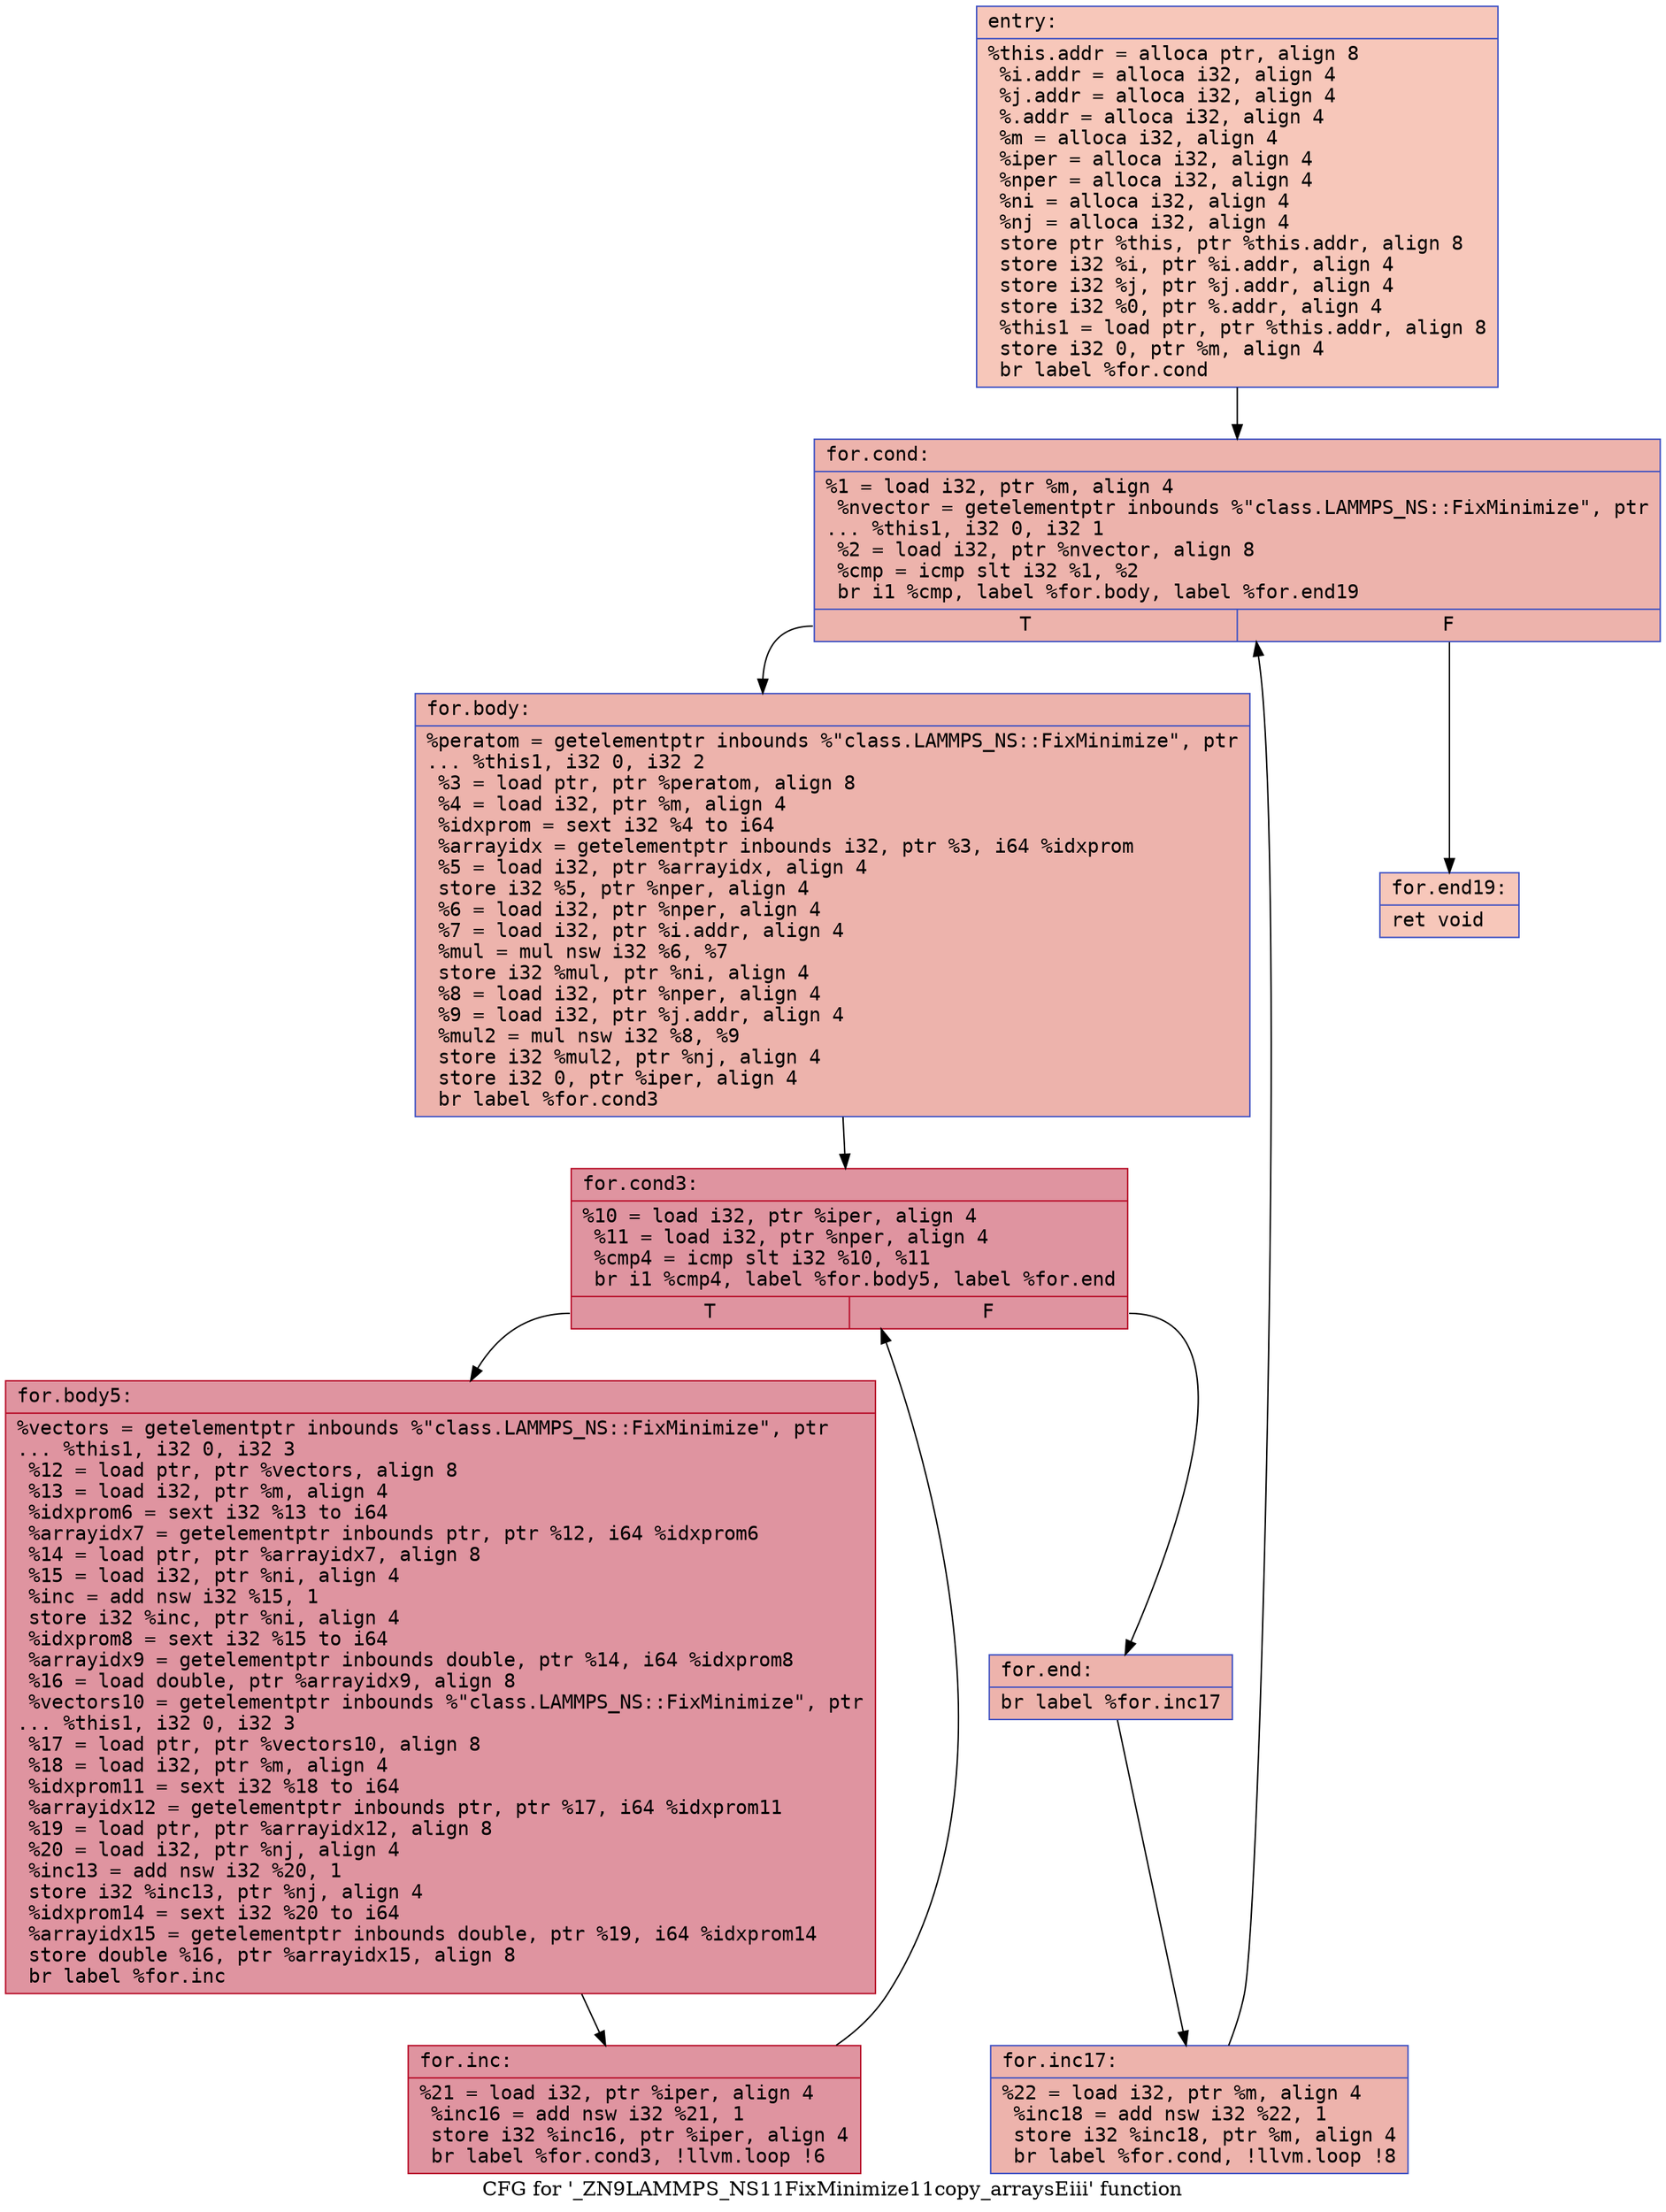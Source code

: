 digraph "CFG for '_ZN9LAMMPS_NS11FixMinimize11copy_arraysEiii' function" {
	label="CFG for '_ZN9LAMMPS_NS11FixMinimize11copy_arraysEiii' function";

	Node0x5624a1c3b2c0 [shape=record,color="#3d50c3ff", style=filled, fillcolor="#ec7f6370" fontname="Courier",label="{entry:\l|  %this.addr = alloca ptr, align 8\l  %i.addr = alloca i32, align 4\l  %j.addr = alloca i32, align 4\l  %.addr = alloca i32, align 4\l  %m = alloca i32, align 4\l  %iper = alloca i32, align 4\l  %nper = alloca i32, align 4\l  %ni = alloca i32, align 4\l  %nj = alloca i32, align 4\l  store ptr %this, ptr %this.addr, align 8\l  store i32 %i, ptr %i.addr, align 4\l  store i32 %j, ptr %j.addr, align 4\l  store i32 %0, ptr %.addr, align 4\l  %this1 = load ptr, ptr %this.addr, align 8\l  store i32 0, ptr %m, align 4\l  br label %for.cond\l}"];
	Node0x5624a1c3b2c0 -> Node0x5624a1c3bcb0[tooltip="entry -> for.cond\nProbability 100.00%" ];
	Node0x5624a1c3bcb0 [shape=record,color="#3d50c3ff", style=filled, fillcolor="#d6524470" fontname="Courier",label="{for.cond:\l|  %1 = load i32, ptr %m, align 4\l  %nvector = getelementptr inbounds %\"class.LAMMPS_NS::FixMinimize\", ptr\l... %this1, i32 0, i32 1\l  %2 = load i32, ptr %nvector, align 8\l  %cmp = icmp slt i32 %1, %2\l  br i1 %cmp, label %for.body, label %for.end19\l|{<s0>T|<s1>F}}"];
	Node0x5624a1c3bcb0:s0 -> Node0x5624a1c3c010[tooltip="for.cond -> for.body\nProbability 96.88%" ];
	Node0x5624a1c3bcb0:s1 -> Node0x5624a1c3c090[tooltip="for.cond -> for.end19\nProbability 3.12%" ];
	Node0x5624a1c3c010 [shape=record,color="#3d50c3ff", style=filled, fillcolor="#d6524470" fontname="Courier",label="{for.body:\l|  %peratom = getelementptr inbounds %\"class.LAMMPS_NS::FixMinimize\", ptr\l... %this1, i32 0, i32 2\l  %3 = load ptr, ptr %peratom, align 8\l  %4 = load i32, ptr %m, align 4\l  %idxprom = sext i32 %4 to i64\l  %arrayidx = getelementptr inbounds i32, ptr %3, i64 %idxprom\l  %5 = load i32, ptr %arrayidx, align 4\l  store i32 %5, ptr %nper, align 4\l  %6 = load i32, ptr %nper, align 4\l  %7 = load i32, ptr %i.addr, align 4\l  %mul = mul nsw i32 %6, %7\l  store i32 %mul, ptr %ni, align 4\l  %8 = load i32, ptr %nper, align 4\l  %9 = load i32, ptr %j.addr, align 4\l  %mul2 = mul nsw i32 %8, %9\l  store i32 %mul2, ptr %nj, align 4\l  store i32 0, ptr %iper, align 4\l  br label %for.cond3\l}"];
	Node0x5624a1c3c010 -> Node0x5624a1c3cb60[tooltip="for.body -> for.cond3\nProbability 100.00%" ];
	Node0x5624a1c3cb60 [shape=record,color="#b70d28ff", style=filled, fillcolor="#b70d2870" fontname="Courier",label="{for.cond3:\l|  %10 = load i32, ptr %iper, align 4\l  %11 = load i32, ptr %nper, align 4\l  %cmp4 = icmp slt i32 %10, %11\l  br i1 %cmp4, label %for.body5, label %for.end\l|{<s0>T|<s1>F}}"];
	Node0x5624a1c3cb60:s0 -> Node0x5624a1c3cf90[tooltip="for.cond3 -> for.body5\nProbability 96.88%" ];
	Node0x5624a1c3cb60:s1 -> Node0x5624a1c3d010[tooltip="for.cond3 -> for.end\nProbability 3.12%" ];
	Node0x5624a1c3cf90 [shape=record,color="#b70d28ff", style=filled, fillcolor="#b70d2870" fontname="Courier",label="{for.body5:\l|  %vectors = getelementptr inbounds %\"class.LAMMPS_NS::FixMinimize\", ptr\l... %this1, i32 0, i32 3\l  %12 = load ptr, ptr %vectors, align 8\l  %13 = load i32, ptr %m, align 4\l  %idxprom6 = sext i32 %13 to i64\l  %arrayidx7 = getelementptr inbounds ptr, ptr %12, i64 %idxprom6\l  %14 = load ptr, ptr %arrayidx7, align 8\l  %15 = load i32, ptr %ni, align 4\l  %inc = add nsw i32 %15, 1\l  store i32 %inc, ptr %ni, align 4\l  %idxprom8 = sext i32 %15 to i64\l  %arrayidx9 = getelementptr inbounds double, ptr %14, i64 %idxprom8\l  %16 = load double, ptr %arrayidx9, align 8\l  %vectors10 = getelementptr inbounds %\"class.LAMMPS_NS::FixMinimize\", ptr\l... %this1, i32 0, i32 3\l  %17 = load ptr, ptr %vectors10, align 8\l  %18 = load i32, ptr %m, align 4\l  %idxprom11 = sext i32 %18 to i64\l  %arrayidx12 = getelementptr inbounds ptr, ptr %17, i64 %idxprom11\l  %19 = load ptr, ptr %arrayidx12, align 8\l  %20 = load i32, ptr %nj, align 4\l  %inc13 = add nsw i32 %20, 1\l  store i32 %inc13, ptr %nj, align 4\l  %idxprom14 = sext i32 %20 to i64\l  %arrayidx15 = getelementptr inbounds double, ptr %19, i64 %idxprom14\l  store double %16, ptr %arrayidx15, align 8\l  br label %for.inc\l}"];
	Node0x5624a1c3cf90 -> Node0x5624a1c3e080[tooltip="for.body5 -> for.inc\nProbability 100.00%" ];
	Node0x5624a1c3e080 [shape=record,color="#b70d28ff", style=filled, fillcolor="#b70d2870" fontname="Courier",label="{for.inc:\l|  %21 = load i32, ptr %iper, align 4\l  %inc16 = add nsw i32 %21, 1\l  store i32 %inc16, ptr %iper, align 4\l  br label %for.cond3, !llvm.loop !6\l}"];
	Node0x5624a1c3e080 -> Node0x5624a1c3cb60[tooltip="for.inc -> for.cond3\nProbability 100.00%" ];
	Node0x5624a1c3d010 [shape=record,color="#3d50c3ff", style=filled, fillcolor="#d6524470" fontname="Courier",label="{for.end:\l|  br label %for.inc17\l}"];
	Node0x5624a1c3d010 -> Node0x5624a1c3e430[tooltip="for.end -> for.inc17\nProbability 100.00%" ];
	Node0x5624a1c3e430 [shape=record,color="#3d50c3ff", style=filled, fillcolor="#d6524470" fontname="Courier",label="{for.inc17:\l|  %22 = load i32, ptr %m, align 4\l  %inc18 = add nsw i32 %22, 1\l  store i32 %inc18, ptr %m, align 4\l  br label %for.cond, !llvm.loop !8\l}"];
	Node0x5624a1c3e430 -> Node0x5624a1c3bcb0[tooltip="for.inc17 -> for.cond\nProbability 100.00%" ];
	Node0x5624a1c3c090 [shape=record,color="#3d50c3ff", style=filled, fillcolor="#ec7f6370" fontname="Courier",label="{for.end19:\l|  ret void\l}"];
}
